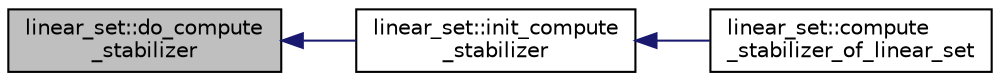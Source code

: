 digraph "linear_set::do_compute_stabilizer"
{
  edge [fontname="Helvetica",fontsize="10",labelfontname="Helvetica",labelfontsize="10"];
  node [fontname="Helvetica",fontsize="10",shape=record];
  rankdir="LR";
  Node4668 [label="linear_set::do_compute\l_stabilizer",height=0.2,width=0.4,color="black", fillcolor="grey75", style="filled", fontcolor="black"];
  Node4668 -> Node4669 [dir="back",color="midnightblue",fontsize="10",style="solid",fontname="Helvetica"];
  Node4669 [label="linear_set::init_compute\l_stabilizer",height=0.2,width=0.4,color="black", fillcolor="white", style="filled",URL="$dd/d86/classlinear__set.html#a0cc3eaec1896fdc977b62e94623b055b"];
  Node4669 -> Node4670 [dir="back",color="midnightblue",fontsize="10",style="solid",fontname="Helvetica"];
  Node4670 [label="linear_set::compute\l_stabilizer_of_linear_set",height=0.2,width=0.4,color="black", fillcolor="white", style="filled",URL="$dd/d86/classlinear__set.html#a098a133edfbaae0fd347a69c50bdbee2"];
}
